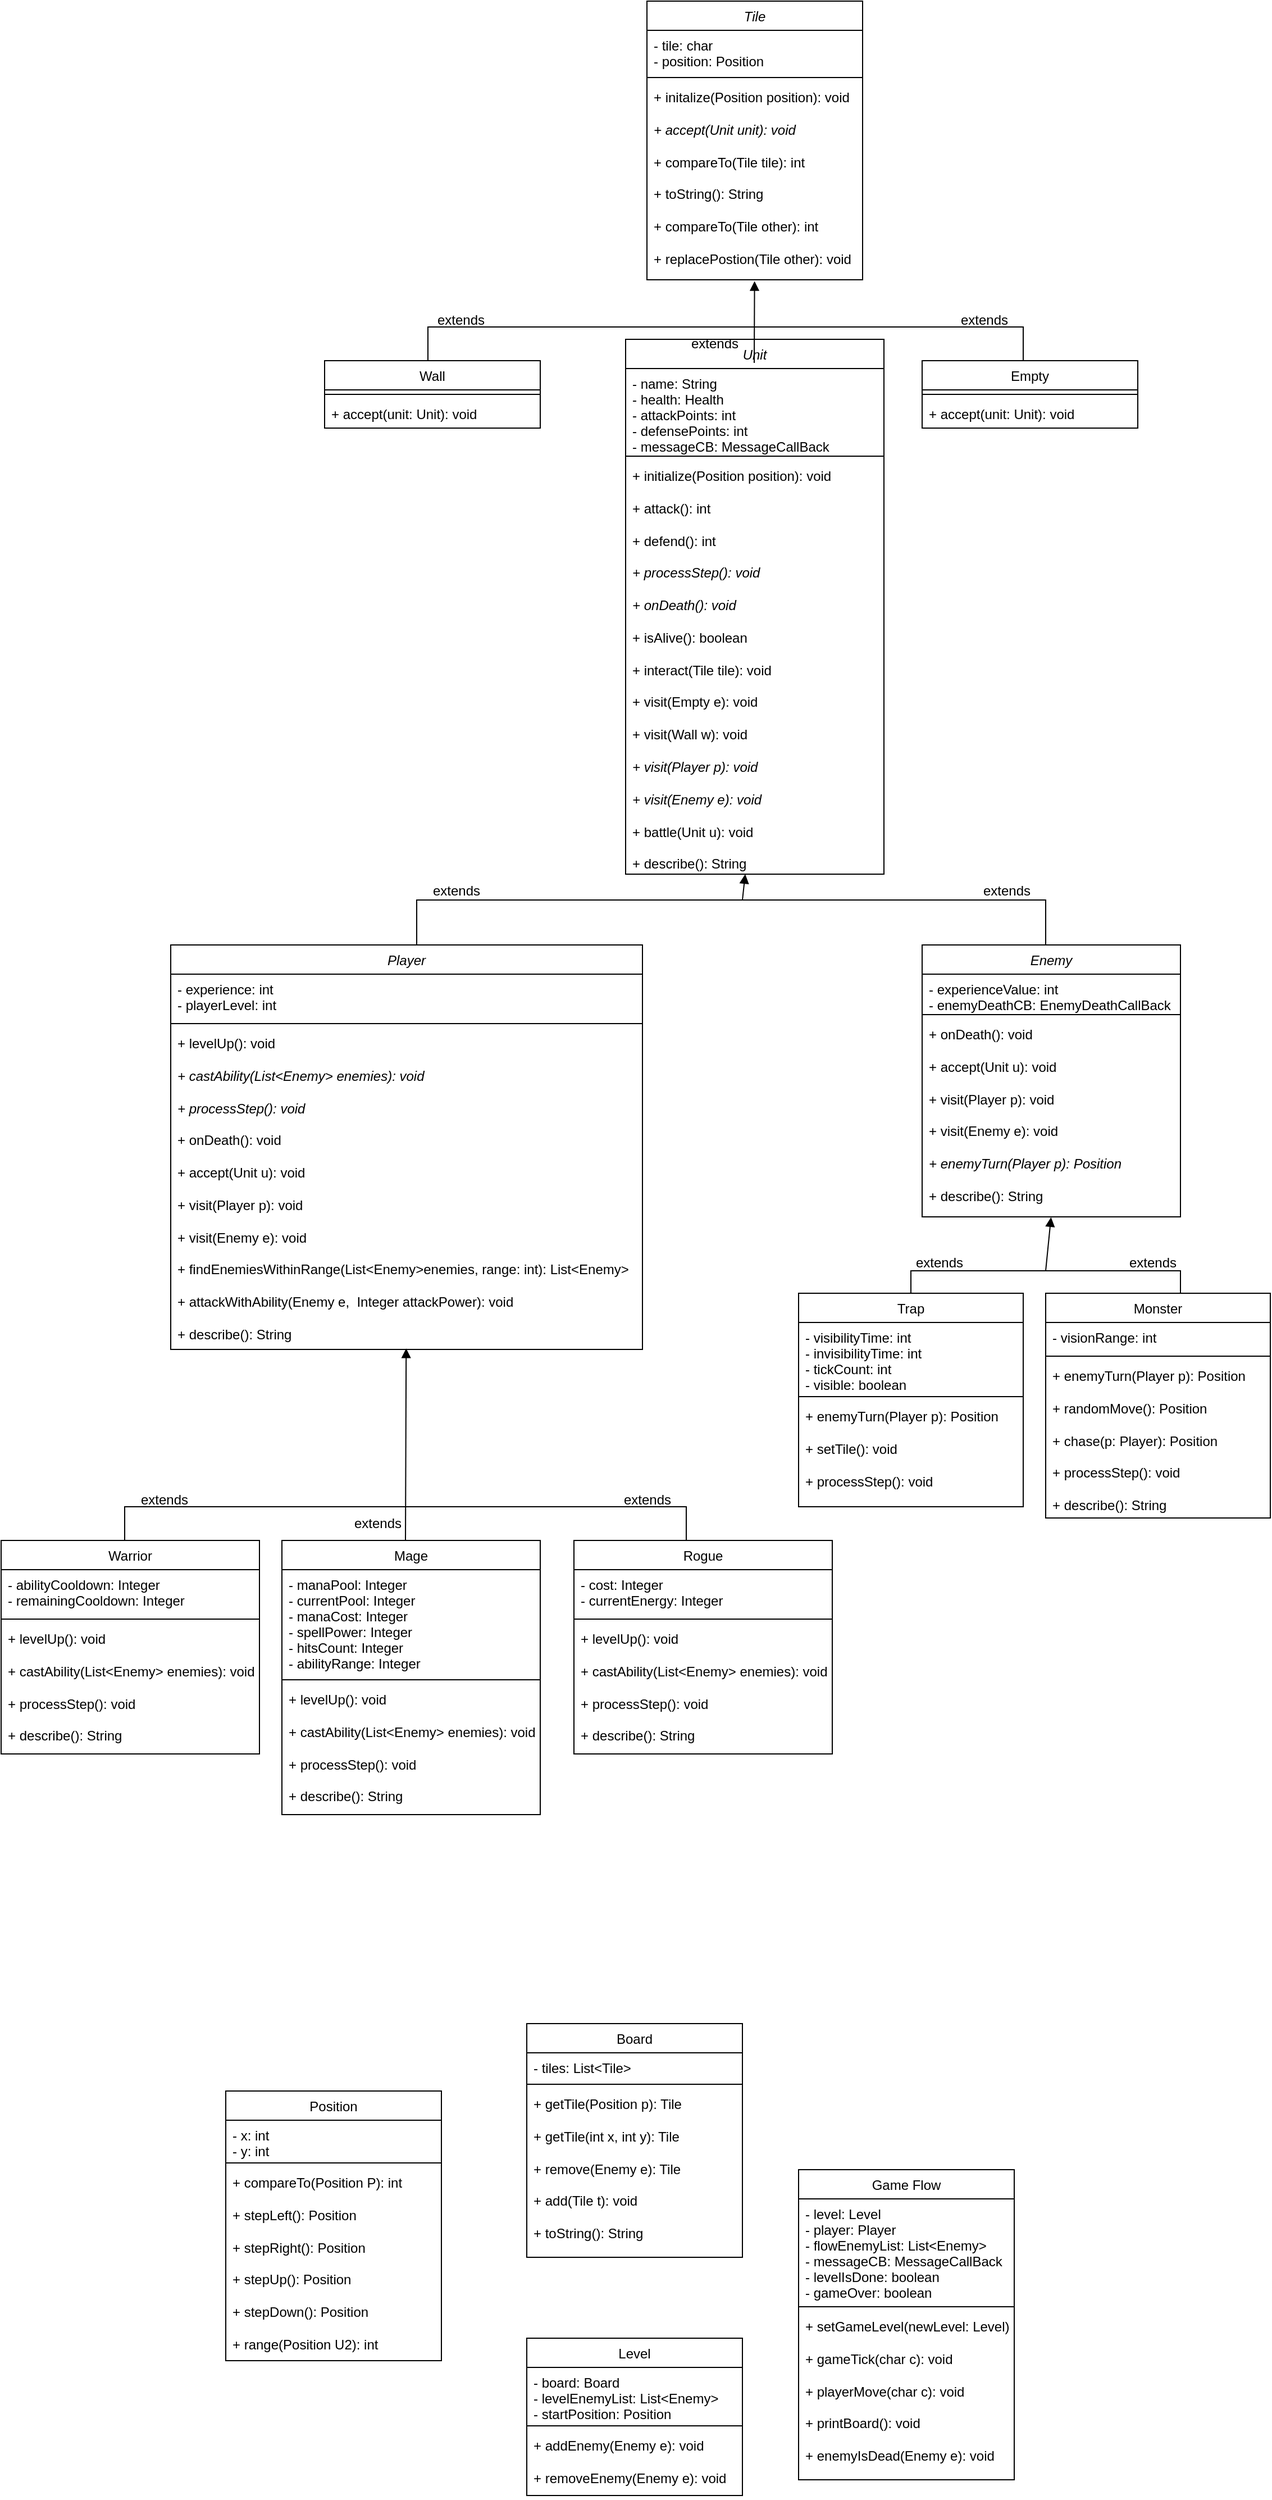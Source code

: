 <mxfile version="20.0.3" type="github">
  <diagram id="C5RBs43oDa-KdzZeNtuy" name="Page-1">
    <mxGraphModel dx="613" dy="417" grid="1" gridSize="10" guides="1" tooltips="1" connect="1" arrows="1" fold="1" page="1" pageScale="1" pageWidth="1169" pageHeight="827" math="0" shadow="0">
      <root>
        <mxCell id="WIyWlLk6GJQsqaUBKTNV-0" />
        <mxCell id="WIyWlLk6GJQsqaUBKTNV-1" parent="WIyWlLk6GJQsqaUBKTNV-0" />
        <mxCell id="zkfFHV4jXpPFQw0GAbJ--0" value="Unit" style="swimlane;fontStyle=2;align=center;verticalAlign=top;childLayout=stackLayout;horizontal=1;startSize=26;horizontalStack=0;resizeParent=1;resizeLast=0;collapsible=1;marginBottom=0;rounded=0;shadow=0;strokeWidth=1;" parent="WIyWlLk6GJQsqaUBKTNV-1" vertex="1">
          <mxGeometry x="566" y="321" width="230" height="476" as="geometry">
            <mxRectangle x="230" y="140" width="160" height="26" as="alternateBounds" />
          </mxGeometry>
        </mxCell>
        <mxCell id="zkfFHV4jXpPFQw0GAbJ--1" value="- name: String&#xa;- health: Health&#xa;- attackPoints: int&#xa;- defensePoints: int&#xa;- messageCB: MessageCallBack&#xa;" style="text;align=left;verticalAlign=top;spacingLeft=4;spacingRight=4;overflow=hidden;rotatable=0;points=[[0,0.5],[1,0.5]];portConstraint=eastwest;" parent="zkfFHV4jXpPFQw0GAbJ--0" vertex="1">
          <mxGeometry y="26" width="230" height="74" as="geometry" />
        </mxCell>
        <mxCell id="zkfFHV4jXpPFQw0GAbJ--4" value="" style="line;html=1;strokeWidth=1;align=left;verticalAlign=middle;spacingTop=-1;spacingLeft=3;spacingRight=3;rotatable=0;labelPosition=right;points=[];portConstraint=eastwest;" parent="zkfFHV4jXpPFQw0GAbJ--0" vertex="1">
          <mxGeometry y="100" width="230" height="8" as="geometry" />
        </mxCell>
        <mxCell id="zkfFHV4jXpPFQw0GAbJ--5" value="+ initialize(Position position): void&lt;br&gt;&lt;br&gt;+ attack(): int&lt;br&gt;&lt;br&gt;+ defend(): int&lt;br&gt;&lt;br&gt;&lt;i&gt;+ processStep(): void&lt;br&gt;&lt;/i&gt;&lt;br&gt;&lt;i&gt;+&amp;nbsp;onDeath(): void&lt;br&gt;&lt;/i&gt;&lt;br&gt;+ isAlive(): boolean&lt;br&gt;&lt;br&gt;+ interact(Tile tile): void&lt;br&gt;&lt;br&gt;+ visit(Empty e): void&lt;br&gt;&lt;br&gt;+ visit(Wall w): void&lt;br&gt;&lt;br&gt;&lt;i&gt;+ visit(Player p): void&lt;br&gt;&lt;/i&gt;&lt;br&gt;&lt;i&gt;+ visit(Enemy e): void&lt;br&gt;&lt;/i&gt;&lt;br&gt;+ battle(Unit u): void&lt;br&gt;&lt;br&gt;+ describe(): String" style="text;align=left;verticalAlign=top;spacingLeft=4;spacingRight=4;overflow=hidden;rotatable=0;points=[[0,0.5],[1,0.5]];portConstraint=eastwest;html=1;" parent="zkfFHV4jXpPFQw0GAbJ--0" vertex="1">
          <mxGeometry y="108" width="230" height="368" as="geometry" />
        </mxCell>
        <mxCell id="zkfFHV4jXpPFQw0GAbJ--6" value="Player" style="swimlane;fontStyle=2;align=center;verticalAlign=top;childLayout=stackLayout;horizontal=1;startSize=26;horizontalStack=0;resizeParent=1;resizeLast=0;collapsible=1;marginBottom=0;rounded=0;shadow=0;strokeWidth=1;" parent="WIyWlLk6GJQsqaUBKTNV-1" vertex="1">
          <mxGeometry x="161" y="860" width="420" height="360" as="geometry">
            <mxRectangle x="130" y="380" width="160" height="26" as="alternateBounds" />
          </mxGeometry>
        </mxCell>
        <mxCell id="zkfFHV4jXpPFQw0GAbJ--7" value="- experience: int&#xa;- playerLevel: int&#xa;" style="text;align=left;verticalAlign=top;spacingLeft=4;spacingRight=4;overflow=hidden;rotatable=0;points=[[0,0.5],[1,0.5]];portConstraint=eastwest;" parent="zkfFHV4jXpPFQw0GAbJ--6" vertex="1">
          <mxGeometry y="26" width="420" height="40" as="geometry" />
        </mxCell>
        <mxCell id="zkfFHV4jXpPFQw0GAbJ--9" value="" style="line;html=1;strokeWidth=1;align=left;verticalAlign=middle;spacingTop=-1;spacingLeft=3;spacingRight=3;rotatable=0;labelPosition=right;points=[];portConstraint=eastwest;" parent="zkfFHV4jXpPFQw0GAbJ--6" vertex="1">
          <mxGeometry y="66" width="420" height="8" as="geometry" />
        </mxCell>
        <mxCell id="zkfFHV4jXpPFQw0GAbJ--11" value="+ levelUp(): void&lt;br&gt;&lt;br&gt;&lt;i&gt;+ castAbility(List&amp;lt;Enemy&amp;gt; enemies): void&lt;br&gt;&lt;/i&gt;&lt;br&gt;&lt;i&gt;+ processStep(): void&lt;br&gt;&lt;/i&gt;&lt;br&gt;+ onDeath(): void&lt;br&gt;&lt;br&gt;+ accept(Unit u): void&lt;br&gt;&lt;br&gt;+ visit(Player p): void&lt;br&gt;&lt;br&gt;+ visit(Enemy e): void&lt;br&gt;&lt;br&gt;+ findEnemiesWithinRange(List&amp;lt;Enemy&amp;gt;enemies, range: int): List&amp;lt;Enemy&amp;gt;&lt;br&gt;&lt;br&gt;+ attackWithAbility(Enemy e,&amp;nbsp; Integer attackPower): void&lt;br&gt;&lt;br&gt;+ describe(): String" style="text;align=left;verticalAlign=top;spacingLeft=4;spacingRight=4;overflow=hidden;rotatable=0;points=[[0,0.5],[1,0.5]];portConstraint=eastwest;html=1;" parent="zkfFHV4jXpPFQw0GAbJ--6" vertex="1">
          <mxGeometry y="74" width="420" height="286" as="geometry" />
        </mxCell>
        <mxCell id="zkfFHV4jXpPFQw0GAbJ--13" value="Enemy" style="swimlane;fontStyle=2;align=center;verticalAlign=top;childLayout=stackLayout;horizontal=1;startSize=26;horizontalStack=0;resizeParent=1;resizeLast=0;collapsible=1;marginBottom=0;rounded=0;shadow=0;strokeWidth=1;" parent="WIyWlLk6GJQsqaUBKTNV-1" vertex="1">
          <mxGeometry x="830" y="860" width="230" height="242" as="geometry">
            <mxRectangle x="340" y="380" width="170" height="26" as="alternateBounds" />
          </mxGeometry>
        </mxCell>
        <mxCell id="zkfFHV4jXpPFQw0GAbJ--14" value="- experienceValue: int&#xa;- enemyDeathCB: EnemyDeathCallBack" style="text;align=left;verticalAlign=top;spacingLeft=4;spacingRight=4;overflow=hidden;rotatable=0;points=[[0,0.5],[1,0.5]];portConstraint=eastwest;" parent="zkfFHV4jXpPFQw0GAbJ--13" vertex="1">
          <mxGeometry y="26" width="230" height="32" as="geometry" />
        </mxCell>
        <mxCell id="zkfFHV4jXpPFQw0GAbJ--15" value="" style="line;html=1;strokeWidth=1;align=left;verticalAlign=middle;spacingTop=-1;spacingLeft=3;spacingRight=3;rotatable=0;labelPosition=right;points=[];portConstraint=eastwest;" parent="zkfFHV4jXpPFQw0GAbJ--13" vertex="1">
          <mxGeometry y="58" width="230" height="8" as="geometry" />
        </mxCell>
        <mxCell id="zhKCruAc7lUHeAgAV0-3-2" value="+ onDeath(): void&lt;br&gt;&lt;br&gt;+ accept(Unit u): void&lt;br&gt;&lt;br&gt;+ visit(Player p): void&lt;br&gt;&lt;br&gt;+ visit(Enemy e): void&lt;br&gt;&lt;br&gt;&lt;i&gt;+ enemyTurn(Player p): Position&lt;br&gt;&lt;/i&gt;&lt;br&gt;+ describe(): String" style="text;align=left;verticalAlign=top;spacingLeft=4;spacingRight=4;overflow=hidden;rotatable=0;points=[[0,0.5],[1,0.5]];portConstraint=eastwest;html=1;" parent="zkfFHV4jXpPFQw0GAbJ--13" vertex="1">
          <mxGeometry y="66" width="230" height="176" as="geometry" />
        </mxCell>
        <mxCell id="zkfFHV4jXpPFQw0GAbJ--17" value="Tile" style="swimlane;fontStyle=2;align=center;verticalAlign=top;childLayout=stackLayout;horizontal=1;startSize=26;horizontalStack=0;resizeParent=1;resizeLast=0;collapsible=1;marginBottom=0;rounded=0;shadow=0;strokeWidth=1;" parent="WIyWlLk6GJQsqaUBKTNV-1" vertex="1">
          <mxGeometry x="585" y="20" width="192" height="248" as="geometry">
            <mxRectangle x="550" y="140" width="160" height="26" as="alternateBounds" />
          </mxGeometry>
        </mxCell>
        <mxCell id="zkfFHV4jXpPFQw0GAbJ--18" value="- tile: char&#xa;- position: Position" style="text;align=left;verticalAlign=top;spacingLeft=4;spacingRight=4;overflow=hidden;rotatable=0;points=[[0,0.5],[1,0.5]];portConstraint=eastwest;" parent="zkfFHV4jXpPFQw0GAbJ--17" vertex="1">
          <mxGeometry y="26" width="192" height="38" as="geometry" />
        </mxCell>
        <mxCell id="zkfFHV4jXpPFQw0GAbJ--23" value="" style="line;html=1;strokeWidth=1;align=left;verticalAlign=middle;spacingTop=-1;spacingLeft=3;spacingRight=3;rotatable=0;labelPosition=right;points=[];portConstraint=eastwest;" parent="zkfFHV4jXpPFQw0GAbJ--17" vertex="1">
          <mxGeometry y="64" width="192" height="8" as="geometry" />
        </mxCell>
        <mxCell id="zkfFHV4jXpPFQw0GAbJ--24" value="+ initalize(Position position): void&lt;br&gt;&lt;br&gt;&lt;i&gt;+ accept(Unit&amp;nbsp;&lt;/i&gt;&lt;i&gt;unit&lt;/i&gt;&lt;i&gt;): void&lt;br&gt;&lt;/i&gt;&lt;br&gt;+ compareTo(Tile tile): int&lt;br&gt;&lt;br&gt;+ toString(): String&lt;br&gt;&lt;br&gt;+ compareTo(Tile other): int&lt;br&gt;&lt;br&gt;+ replacePostion(Tile other): void" style="text;align=left;verticalAlign=top;spacingLeft=4;spacingRight=4;overflow=hidden;rotatable=0;points=[[0,0.5],[1,0.5]];portConstraint=eastwest;html=1;" parent="zkfFHV4jXpPFQw0GAbJ--17" vertex="1">
          <mxGeometry y="72" width="192" height="176" as="geometry" />
        </mxCell>
        <mxCell id="zhKCruAc7lUHeAgAV0-3-3" value="Empty" style="swimlane;fontStyle=0;align=center;verticalAlign=top;childLayout=stackLayout;horizontal=1;startSize=26;horizontalStack=0;resizeParent=1;resizeLast=0;collapsible=1;marginBottom=0;rounded=0;shadow=0;strokeWidth=1;" parent="WIyWlLk6GJQsqaUBKTNV-1" vertex="1">
          <mxGeometry x="830" y="340" width="192" height="60" as="geometry">
            <mxRectangle x="550" y="140" width="160" height="26" as="alternateBounds" />
          </mxGeometry>
        </mxCell>
        <mxCell id="zhKCruAc7lUHeAgAV0-3-5" value="" style="line;html=1;strokeWidth=1;align=left;verticalAlign=middle;spacingTop=-1;spacingLeft=3;spacingRight=3;rotatable=0;labelPosition=right;points=[];portConstraint=eastwest;" parent="zhKCruAc7lUHeAgAV0-3-3" vertex="1">
          <mxGeometry y="26" width="192" height="8" as="geometry" />
        </mxCell>
        <mxCell id="zhKCruAc7lUHeAgAV0-3-6" value="+ accept(unit: Unit): void&lt;br&gt;&lt;br&gt;" style="text;align=left;verticalAlign=top;spacingLeft=4;spacingRight=4;overflow=hidden;rotatable=0;points=[[0,0.5],[1,0.5]];portConstraint=eastwest;html=1;" parent="zhKCruAc7lUHeAgAV0-3-3" vertex="1">
          <mxGeometry y="34" width="192" height="26" as="geometry" />
        </mxCell>
        <mxCell id="zhKCruAc7lUHeAgAV0-3-11" value="Wall" style="swimlane;fontStyle=0;align=center;verticalAlign=top;childLayout=stackLayout;horizontal=1;startSize=26;horizontalStack=0;resizeParent=1;resizeLast=0;collapsible=1;marginBottom=0;rounded=0;shadow=0;strokeWidth=1;" parent="WIyWlLk6GJQsqaUBKTNV-1" vertex="1">
          <mxGeometry x="298" y="340" width="192" height="60" as="geometry">
            <mxRectangle x="550" y="140" width="160" height="26" as="alternateBounds" />
          </mxGeometry>
        </mxCell>
        <mxCell id="zhKCruAc7lUHeAgAV0-3-12" value="" style="line;html=1;strokeWidth=1;align=left;verticalAlign=middle;spacingTop=-1;spacingLeft=3;spacingRight=3;rotatable=0;labelPosition=right;points=[];portConstraint=eastwest;" parent="zhKCruAc7lUHeAgAV0-3-11" vertex="1">
          <mxGeometry y="26" width="192" height="8" as="geometry" />
        </mxCell>
        <mxCell id="zhKCruAc7lUHeAgAV0-3-13" value="+ accept(unit: Unit): void&lt;br&gt;&lt;br&gt;" style="text;align=left;verticalAlign=top;spacingLeft=4;spacingRight=4;overflow=hidden;rotatable=0;points=[[0,0.5],[1,0.5]];portConstraint=eastwest;html=1;" parent="zhKCruAc7lUHeAgAV0-3-11" vertex="1">
          <mxGeometry y="34" width="192" height="26" as="geometry" />
        </mxCell>
        <mxCell id="zhKCruAc7lUHeAgAV0-3-14" value="Monster" style="swimlane;fontStyle=0;align=center;verticalAlign=top;childLayout=stackLayout;horizontal=1;startSize=26;horizontalStack=0;resizeParent=1;resizeLast=0;collapsible=1;marginBottom=0;rounded=0;shadow=0;strokeWidth=1;" parent="WIyWlLk6GJQsqaUBKTNV-1" vertex="1">
          <mxGeometry x="940" y="1170" width="200" height="200" as="geometry">
            <mxRectangle x="340" y="380" width="170" height="26" as="alternateBounds" />
          </mxGeometry>
        </mxCell>
        <mxCell id="zhKCruAc7lUHeAgAV0-3-15" value="- visionRange: int" style="text;align=left;verticalAlign=top;spacingLeft=4;spacingRight=4;overflow=hidden;rotatable=0;points=[[0,0.5],[1,0.5]];portConstraint=eastwest;" parent="zhKCruAc7lUHeAgAV0-3-14" vertex="1">
          <mxGeometry y="26" width="200" height="26" as="geometry" />
        </mxCell>
        <mxCell id="zhKCruAc7lUHeAgAV0-3-16" value="" style="line;html=1;strokeWidth=1;align=left;verticalAlign=middle;spacingTop=-1;spacingLeft=3;spacingRight=3;rotatable=0;labelPosition=right;points=[];portConstraint=eastwest;" parent="zhKCruAc7lUHeAgAV0-3-14" vertex="1">
          <mxGeometry y="52" width="200" height="8" as="geometry" />
        </mxCell>
        <mxCell id="zhKCruAc7lUHeAgAV0-3-17" value="+&amp;nbsp;enemyTurn(Player p): Position&lt;br&gt;&lt;br&gt;+&amp;nbsp;randomMove(): Position&lt;br&gt;&lt;br&gt;+&amp;nbsp;chase(p: Player): Position&lt;br&gt;&lt;br&gt;+&amp;nbsp;processStep(): void&lt;br&gt;&lt;br&gt;+ describe(): String" style="text;align=left;verticalAlign=top;spacingLeft=4;spacingRight=4;overflow=hidden;rotatable=0;points=[[0,0.5],[1,0.5]];portConstraint=eastwest;html=1;" parent="zhKCruAc7lUHeAgAV0-3-14" vertex="1">
          <mxGeometry y="60" width="200" height="140" as="geometry" />
        </mxCell>
        <mxCell id="zhKCruAc7lUHeAgAV0-3-18" value="Trap" style="swimlane;fontStyle=0;align=center;verticalAlign=top;childLayout=stackLayout;horizontal=1;startSize=26;horizontalStack=0;resizeParent=1;resizeLast=0;collapsible=1;marginBottom=0;rounded=0;shadow=0;strokeWidth=1;" parent="WIyWlLk6GJQsqaUBKTNV-1" vertex="1">
          <mxGeometry x="720" y="1170" width="200" height="190" as="geometry">
            <mxRectangle x="340" y="380" width="170" height="26" as="alternateBounds" />
          </mxGeometry>
        </mxCell>
        <mxCell id="zhKCruAc7lUHeAgAV0-3-19" value="- visibilityTime: int&#xa;- invisibilityTime: int&#xa;- tickCount: int&#xa;- visible: boolean" style="text;align=left;verticalAlign=top;spacingLeft=4;spacingRight=4;overflow=hidden;rotatable=0;points=[[0,0.5],[1,0.5]];portConstraint=eastwest;" parent="zhKCruAc7lUHeAgAV0-3-18" vertex="1">
          <mxGeometry y="26" width="200" height="62" as="geometry" />
        </mxCell>
        <mxCell id="zhKCruAc7lUHeAgAV0-3-20" value="" style="line;html=1;strokeWidth=1;align=left;verticalAlign=middle;spacingTop=-1;spacingLeft=3;spacingRight=3;rotatable=0;labelPosition=right;points=[];portConstraint=eastwest;" parent="zhKCruAc7lUHeAgAV0-3-18" vertex="1">
          <mxGeometry y="88" width="200" height="8" as="geometry" />
        </mxCell>
        <mxCell id="zhKCruAc7lUHeAgAV0-3-21" value="+&amp;nbsp;enemyTurn(Player p): Position&lt;br&gt;&lt;br&gt;+&amp;nbsp;setTile(): void&lt;br&gt;&lt;br&gt;+&amp;nbsp;processStep(): void" style="text;align=left;verticalAlign=top;spacingLeft=4;spacingRight=4;overflow=hidden;rotatable=0;points=[[0,0.5],[1,0.5]];portConstraint=eastwest;html=1;" parent="zhKCruAc7lUHeAgAV0-3-18" vertex="1">
          <mxGeometry y="96" width="200" height="86" as="geometry" />
        </mxCell>
        <mxCell id="S_AOafVbOgzcvs6rEPCG-0" value="Warrior" style="swimlane;fontStyle=0;align=center;verticalAlign=top;childLayout=stackLayout;horizontal=1;startSize=26;horizontalStack=0;resizeParent=1;resizeLast=0;collapsible=1;marginBottom=0;rounded=0;shadow=0;strokeWidth=1;" parent="WIyWlLk6GJQsqaUBKTNV-1" vertex="1">
          <mxGeometry x="10" y="1390" width="230" height="190" as="geometry">
            <mxRectangle x="130" y="380" width="160" height="26" as="alternateBounds" />
          </mxGeometry>
        </mxCell>
        <mxCell id="S_AOafVbOgzcvs6rEPCG-1" value="- abilityCooldown: Integer&#xa;- remainingCooldown: Integer" style="text;align=left;verticalAlign=top;spacingLeft=4;spacingRight=4;overflow=hidden;rotatable=0;points=[[0,0.5],[1,0.5]];portConstraint=eastwest;" parent="S_AOafVbOgzcvs6rEPCG-0" vertex="1">
          <mxGeometry y="26" width="230" height="40" as="geometry" />
        </mxCell>
        <mxCell id="S_AOafVbOgzcvs6rEPCG-2" value="" style="line;html=1;strokeWidth=1;align=left;verticalAlign=middle;spacingTop=-1;spacingLeft=3;spacingRight=3;rotatable=0;labelPosition=right;points=[];portConstraint=eastwest;" parent="S_AOafVbOgzcvs6rEPCG-0" vertex="1">
          <mxGeometry y="66" width="230" height="8" as="geometry" />
        </mxCell>
        <mxCell id="S_AOafVbOgzcvs6rEPCG-3" value="+ levelUp(): void&lt;br&gt;&lt;br&gt;+ castAbility(List&amp;lt;Enemy&amp;gt; enemies): void&lt;br&gt;&lt;br&gt;+ processStep(): void&lt;br&gt;&lt;br&gt;+ describe(): String" style="text;align=left;verticalAlign=top;spacingLeft=4;spacingRight=4;overflow=hidden;rotatable=0;points=[[0,0.5],[1,0.5]];portConstraint=eastwest;html=1;" parent="S_AOafVbOgzcvs6rEPCG-0" vertex="1">
          <mxGeometry y="74" width="230" height="116" as="geometry" />
        </mxCell>
        <mxCell id="S_AOafVbOgzcvs6rEPCG-4" value="Rogue" style="swimlane;fontStyle=0;align=center;verticalAlign=top;childLayout=stackLayout;horizontal=1;startSize=26;horizontalStack=0;resizeParent=1;resizeLast=0;collapsible=1;marginBottom=0;rounded=0;shadow=0;strokeWidth=1;" parent="WIyWlLk6GJQsqaUBKTNV-1" vertex="1">
          <mxGeometry x="520" y="1390" width="230" height="190" as="geometry">
            <mxRectangle x="130" y="380" width="160" height="26" as="alternateBounds" />
          </mxGeometry>
        </mxCell>
        <mxCell id="S_AOafVbOgzcvs6rEPCG-5" value="- cost: Integer&#xa;- currentEnergy: Integer" style="text;align=left;verticalAlign=top;spacingLeft=4;spacingRight=4;overflow=hidden;rotatable=0;points=[[0,0.5],[1,0.5]];portConstraint=eastwest;" parent="S_AOafVbOgzcvs6rEPCG-4" vertex="1">
          <mxGeometry y="26" width="230" height="40" as="geometry" />
        </mxCell>
        <mxCell id="S_AOafVbOgzcvs6rEPCG-6" value="" style="line;html=1;strokeWidth=1;align=left;verticalAlign=middle;spacingTop=-1;spacingLeft=3;spacingRight=3;rotatable=0;labelPosition=right;points=[];portConstraint=eastwest;" parent="S_AOafVbOgzcvs6rEPCG-4" vertex="1">
          <mxGeometry y="66" width="230" height="8" as="geometry" />
        </mxCell>
        <mxCell id="S_AOafVbOgzcvs6rEPCG-7" value="+ levelUp(): void&lt;br&gt;&lt;br&gt;+ castAbility(List&amp;lt;Enemy&amp;gt; enemies): void&lt;br&gt;&lt;br&gt;+ processStep(): void&lt;br&gt;&lt;br&gt;+ describe(): String" style="text;align=left;verticalAlign=top;spacingLeft=4;spacingRight=4;overflow=hidden;rotatable=0;points=[[0,0.5],[1,0.5]];portConstraint=eastwest;html=1;" parent="S_AOafVbOgzcvs6rEPCG-4" vertex="1">
          <mxGeometry y="74" width="230" height="116" as="geometry" />
        </mxCell>
        <mxCell id="S_AOafVbOgzcvs6rEPCG-19" style="rounded=0;jumpStyle=none;orthogonalLoop=1;jettySize=auto;html=1;entryX=0.511;entryY=0.997;entryDx=0;entryDy=0;entryPerimeter=0;startArrow=none;startFill=0;endArrow=block;endFill=1;" parent="WIyWlLk6GJQsqaUBKTNV-1" edge="1">
          <mxGeometry relative="1" as="geometry">
            <mxPoint x="370.0" y="1390.0" as="sourcePoint" />
            <mxPoint x="370.62" y="1219.142" as="targetPoint" />
          </mxGeometry>
        </mxCell>
        <mxCell id="S_AOafVbOgzcvs6rEPCG-8" value="Mage" style="swimlane;fontStyle=0;align=center;verticalAlign=top;childLayout=stackLayout;horizontal=1;startSize=26;horizontalStack=0;resizeParent=1;resizeLast=0;collapsible=1;marginBottom=0;rounded=0;shadow=0;strokeWidth=1;" parent="WIyWlLk6GJQsqaUBKTNV-1" vertex="1">
          <mxGeometry x="260" y="1390" width="230" height="244" as="geometry">
            <mxRectangle x="130" y="380" width="160" height="26" as="alternateBounds" />
          </mxGeometry>
        </mxCell>
        <mxCell id="S_AOafVbOgzcvs6rEPCG-9" value="- manaPool: Integer&#xa;- currentPool: Integer&#xa;- manaCost: Integer&#xa;- spellPower: Integer&#xa;- hitsCount: Integer&#xa;- abilityRange: Integer" style="text;align=left;verticalAlign=top;spacingLeft=4;spacingRight=4;overflow=hidden;rotatable=0;points=[[0,0.5],[1,0.5]];portConstraint=eastwest;" parent="S_AOafVbOgzcvs6rEPCG-8" vertex="1">
          <mxGeometry y="26" width="230" height="94" as="geometry" />
        </mxCell>
        <mxCell id="S_AOafVbOgzcvs6rEPCG-10" value="" style="line;html=1;strokeWidth=1;align=left;verticalAlign=middle;spacingTop=-1;spacingLeft=3;spacingRight=3;rotatable=0;labelPosition=right;points=[];portConstraint=eastwest;" parent="S_AOafVbOgzcvs6rEPCG-8" vertex="1">
          <mxGeometry y="120" width="230" height="8" as="geometry" />
        </mxCell>
        <mxCell id="S_AOafVbOgzcvs6rEPCG-11" value="+ levelUp(): void&lt;br&gt;&lt;br&gt;+ castAbility(List&amp;lt;Enemy&amp;gt; enemies): void&lt;br&gt;&lt;br&gt;+ processStep(): void&lt;br&gt;&lt;br&gt;+ describe(): String" style="text;align=left;verticalAlign=top;spacingLeft=4;spacingRight=4;overflow=hidden;rotatable=0;points=[[0,0.5],[1,0.5]];portConstraint=eastwest;html=1;" parent="S_AOafVbOgzcvs6rEPCG-8" vertex="1">
          <mxGeometry y="128" width="230" height="116" as="geometry" />
        </mxCell>
        <mxCell id="S_AOafVbOgzcvs6rEPCG-20" value="" style="shape=partialRectangle;whiteSpace=wrap;html=1;top=0;left=0;fillColor=none;rotation=-180;" parent="WIyWlLk6GJQsqaUBKTNV-1" vertex="1">
          <mxGeometry x="120" y="1360" width="250" height="30" as="geometry" />
        </mxCell>
        <mxCell id="S_AOafVbOgzcvs6rEPCG-22" value="" style="shape=partialRectangle;whiteSpace=wrap;html=1;top=0;left=0;fillColor=none;rotation=-180;direction=east;flipV=0;flipH=1;" parent="WIyWlLk6GJQsqaUBKTNV-1" vertex="1">
          <mxGeometry x="370" y="1360" width="250" height="30" as="geometry" />
        </mxCell>
        <mxCell id="S_AOafVbOgzcvs6rEPCG-23" value="" style="shape=partialRectangle;whiteSpace=wrap;html=1;bottom=0;right=0;fillColor=none;" parent="WIyWlLk6GJQsqaUBKTNV-1" vertex="1">
          <mxGeometry x="820" y="1150" width="120" height="20" as="geometry" />
        </mxCell>
        <mxCell id="S_AOafVbOgzcvs6rEPCG-25" style="edgeStyle=none;rounded=0;jumpStyle=none;orthogonalLoop=1;jettySize=auto;html=1;exitX=0;exitY=0;exitDx=0;exitDy=0;startArrow=none;startFill=0;endArrow=block;endFill=1;entryX=0.499;entryY=1.002;entryDx=0;entryDy=0;entryPerimeter=0;" parent="WIyWlLk6GJQsqaUBKTNV-1" source="S_AOafVbOgzcvs6rEPCG-24" target="zhKCruAc7lUHeAgAV0-3-2" edge="1">
          <mxGeometry relative="1" as="geometry" />
        </mxCell>
        <mxCell id="S_AOafVbOgzcvs6rEPCG-24" value="" style="shape=partialRectangle;whiteSpace=wrap;html=1;bottom=0;right=0;fillColor=none;flipH=1;" parent="WIyWlLk6GJQsqaUBKTNV-1" vertex="1">
          <mxGeometry x="940" y="1150" width="120" height="20" as="geometry" />
        </mxCell>
        <mxCell id="S_AOafVbOgzcvs6rEPCG-26" value="extends" style="text;html=1;align=center;verticalAlign=middle;resizable=0;points=[];autosize=1;strokeColor=none;fillColor=none;" parent="WIyWlLk6GJQsqaUBKTNV-1" vertex="1">
          <mxGeometry x="120" y="1339" width="70" height="30" as="geometry" />
        </mxCell>
        <mxCell id="S_AOafVbOgzcvs6rEPCG-27" value="extends" style="text;html=1;align=center;verticalAlign=middle;resizable=0;points=[];autosize=1;strokeColor=none;fillColor=none;" parent="WIyWlLk6GJQsqaUBKTNV-1" vertex="1">
          <mxGeometry x="550" y="1339" width="70" height="30" as="geometry" />
        </mxCell>
        <mxCell id="S_AOafVbOgzcvs6rEPCG-28" value="extends" style="text;html=1;align=center;verticalAlign=middle;resizable=0;points=[];autosize=1;strokeColor=none;fillColor=none;" parent="WIyWlLk6GJQsqaUBKTNV-1" vertex="1">
          <mxGeometry x="310" y="1360" width="70" height="30" as="geometry" />
        </mxCell>
        <mxCell id="S_AOafVbOgzcvs6rEPCG-29" value="extends" style="text;html=1;align=center;verticalAlign=middle;resizable=0;points=[];autosize=1;strokeColor=none;fillColor=none;" parent="WIyWlLk6GJQsqaUBKTNV-1" vertex="1">
          <mxGeometry x="810" y="1128" width="70" height="30" as="geometry" />
        </mxCell>
        <mxCell id="S_AOafVbOgzcvs6rEPCG-30" value="extends" style="text;html=1;align=center;verticalAlign=middle;resizable=0;points=[];autosize=1;strokeColor=none;fillColor=none;" parent="WIyWlLk6GJQsqaUBKTNV-1" vertex="1">
          <mxGeometry x="1000" y="1128" width="70" height="30" as="geometry" />
        </mxCell>
        <mxCell id="S_AOafVbOgzcvs6rEPCG-32" value="" style="shape=partialRectangle;whiteSpace=wrap;html=1;bottom=0;right=0;fillColor=none;" parent="WIyWlLk6GJQsqaUBKTNV-1" vertex="1">
          <mxGeometry x="380" y="820" width="290" height="40" as="geometry" />
        </mxCell>
        <mxCell id="S_AOafVbOgzcvs6rEPCG-34" style="edgeStyle=none;rounded=0;jumpStyle=none;orthogonalLoop=1;jettySize=auto;html=1;exitX=0;exitY=0;exitDx=0;exitDy=0;entryX=0.463;entryY=1;entryDx=0;entryDy=0;entryPerimeter=0;startArrow=none;startFill=0;endArrow=block;endFill=1;" parent="WIyWlLk6GJQsqaUBKTNV-1" source="S_AOafVbOgzcvs6rEPCG-33" target="zkfFHV4jXpPFQw0GAbJ--5" edge="1">
          <mxGeometry relative="1" as="geometry" />
        </mxCell>
        <mxCell id="S_AOafVbOgzcvs6rEPCG-33" value="" style="shape=partialRectangle;whiteSpace=wrap;html=1;bottom=0;right=0;fillColor=none;flipH=1;" parent="WIyWlLk6GJQsqaUBKTNV-1" vertex="1">
          <mxGeometry x="670" y="820" width="270" height="40" as="geometry" />
        </mxCell>
        <mxCell id="S_AOafVbOgzcvs6rEPCG-35" style="rounded=0;jumpStyle=none;orthogonalLoop=1;jettySize=auto;html=1;startArrow=none;startFill=0;endArrow=block;endFill=1;entryX=0.499;entryY=1.007;entryDx=0;entryDy=0;entryPerimeter=0;exitX=1.007;exitY=1.065;exitDx=0;exitDy=0;exitPerimeter=0;" parent="WIyWlLk6GJQsqaUBKTNV-1" source="S_AOafVbOgzcvs6rEPCG-40" target="zkfFHV4jXpPFQw0GAbJ--24" edge="1">
          <mxGeometry relative="1" as="geometry">
            <mxPoint x="670" y="340" as="sourcePoint" />
            <mxPoint x="680" y="260" as="targetPoint" />
          </mxGeometry>
        </mxCell>
        <mxCell id="S_AOafVbOgzcvs6rEPCG-36" value="" style="shape=partialRectangle;whiteSpace=wrap;html=1;top=0;left=0;fillColor=none;rotation=-180;" parent="WIyWlLk6GJQsqaUBKTNV-1" vertex="1">
          <mxGeometry x="390" y="310" width="280" height="30" as="geometry" />
        </mxCell>
        <mxCell id="S_AOafVbOgzcvs6rEPCG-37" value="" style="shape=partialRectangle;whiteSpace=wrap;html=1;top=0;left=0;fillColor=none;rotation=-180;direction=east;flipV=0;flipH=1;" parent="WIyWlLk6GJQsqaUBKTNV-1" vertex="1">
          <mxGeometry x="670" y="310" width="250" height="30" as="geometry" />
        </mxCell>
        <mxCell id="S_AOafVbOgzcvs6rEPCG-38" value="extends" style="text;html=1;align=center;verticalAlign=middle;resizable=0;points=[];autosize=1;strokeColor=none;fillColor=none;" parent="WIyWlLk6GJQsqaUBKTNV-1" vertex="1">
          <mxGeometry x="384" y="289" width="70" height="30" as="geometry" />
        </mxCell>
        <mxCell id="S_AOafVbOgzcvs6rEPCG-39" value="extends" style="text;html=1;align=center;verticalAlign=middle;resizable=0;points=[];autosize=1;strokeColor=none;fillColor=none;" parent="WIyWlLk6GJQsqaUBKTNV-1" vertex="1">
          <mxGeometry x="850" y="289" width="70" height="30" as="geometry" />
        </mxCell>
        <mxCell id="S_AOafVbOgzcvs6rEPCG-40" value="extends" style="text;html=1;align=center;verticalAlign=middle;resizable=0;points=[];autosize=1;strokeColor=none;fillColor=none;" parent="WIyWlLk6GJQsqaUBKTNV-1" vertex="1">
          <mxGeometry x="610" y="310" width="70" height="30" as="geometry" />
        </mxCell>
        <mxCell id="S_AOafVbOgzcvs6rEPCG-41" value="extends" style="text;html=1;align=center;verticalAlign=middle;resizable=0;points=[];autosize=1;strokeColor=none;fillColor=none;" parent="WIyWlLk6GJQsqaUBKTNV-1" vertex="1">
          <mxGeometry x="380" y="797" width="70" height="30" as="geometry" />
        </mxCell>
        <mxCell id="S_AOafVbOgzcvs6rEPCG-42" value="extends" style="text;html=1;align=center;verticalAlign=middle;resizable=0;points=[];autosize=1;strokeColor=none;fillColor=none;" parent="WIyWlLk6GJQsqaUBKTNV-1" vertex="1">
          <mxGeometry x="870" y="797" width="70" height="30" as="geometry" />
        </mxCell>
        <mxCell id="DF8nXH2U8TMIkkzXMWSP-0" value="Board" style="swimlane;fontStyle=0;align=center;verticalAlign=top;childLayout=stackLayout;horizontal=1;startSize=26;horizontalStack=0;resizeParent=1;resizeLast=0;collapsible=1;marginBottom=0;rounded=0;shadow=0;strokeWidth=1;" vertex="1" parent="WIyWlLk6GJQsqaUBKTNV-1">
          <mxGeometry x="478" y="1820" width="192" height="208" as="geometry">
            <mxRectangle x="550" y="140" width="160" height="26" as="alternateBounds" />
          </mxGeometry>
        </mxCell>
        <mxCell id="DF8nXH2U8TMIkkzXMWSP-1" value="- tiles: List&lt;Tile&gt;" style="text;align=left;verticalAlign=top;spacingLeft=4;spacingRight=4;overflow=hidden;rotatable=0;points=[[0,0.5],[1,0.5]];portConstraint=eastwest;" vertex="1" parent="DF8nXH2U8TMIkkzXMWSP-0">
          <mxGeometry y="26" width="192" height="24" as="geometry" />
        </mxCell>
        <mxCell id="DF8nXH2U8TMIkkzXMWSP-2" value="" style="line;html=1;strokeWidth=1;align=left;verticalAlign=middle;spacingTop=-1;spacingLeft=3;spacingRight=3;rotatable=0;labelPosition=right;points=[];portConstraint=eastwest;" vertex="1" parent="DF8nXH2U8TMIkkzXMWSP-0">
          <mxGeometry y="50" width="192" height="8" as="geometry" />
        </mxCell>
        <mxCell id="DF8nXH2U8TMIkkzXMWSP-3" value="+ getTile(Position p): Tile&lt;br&gt;&lt;br&gt;+ getTile(int x, int y): Tile&lt;br&gt;&lt;br&gt;+ remove(Enemy e): Tile&lt;br&gt;&lt;br&gt;+ add(Tile t): void&lt;br&gt;&lt;br&gt;+ toString(): String&lt;br&gt;" style="text;align=left;verticalAlign=top;spacingLeft=4;spacingRight=4;overflow=hidden;rotatable=0;points=[[0,0.5],[1,0.5]];portConstraint=eastwest;html=1;" vertex="1" parent="DF8nXH2U8TMIkkzXMWSP-0">
          <mxGeometry y="58" width="192" height="134" as="geometry" />
        </mxCell>
        <mxCell id="DF8nXH2U8TMIkkzXMWSP-4" value="Game Flow" style="swimlane;fontStyle=0;align=center;verticalAlign=top;childLayout=stackLayout;horizontal=1;startSize=26;horizontalStack=0;resizeParent=1;resizeLast=0;collapsible=1;marginBottom=0;rounded=0;shadow=0;strokeWidth=1;" vertex="1" parent="WIyWlLk6GJQsqaUBKTNV-1">
          <mxGeometry x="720" y="1950" width="192" height="276" as="geometry">
            <mxRectangle x="550" y="140" width="160" height="26" as="alternateBounds" />
          </mxGeometry>
        </mxCell>
        <mxCell id="DF8nXH2U8TMIkkzXMWSP-5" value="- level: Level&#xa;- player: Player&#xa;- flowEnemyList: List&lt;Enemy&gt;&#xa;- messageCB: MessageCallBack&#xa;- levelIsDone: boolean&#xa;- gameOver: boolean" style="text;align=left;verticalAlign=top;spacingLeft=4;spacingRight=4;overflow=hidden;rotatable=0;points=[[0,0.5],[1,0.5]];portConstraint=eastwest;" vertex="1" parent="DF8nXH2U8TMIkkzXMWSP-4">
          <mxGeometry y="26" width="192" height="92" as="geometry" />
        </mxCell>
        <mxCell id="DF8nXH2U8TMIkkzXMWSP-6" value="" style="line;html=1;strokeWidth=1;align=left;verticalAlign=middle;spacingTop=-1;spacingLeft=3;spacingRight=3;rotatable=0;labelPosition=right;points=[];portConstraint=eastwest;" vertex="1" parent="DF8nXH2U8TMIkkzXMWSP-4">
          <mxGeometry y="118" width="192" height="8" as="geometry" />
        </mxCell>
        <mxCell id="DF8nXH2U8TMIkkzXMWSP-7" value="+ setGameLevel&lt;span style=&quot;background-color: initial;&quot;&gt;(newLevel: Level): void&lt;/span&gt;&lt;br&gt;&lt;br&gt;+ gameTick(char c): void&lt;br&gt;&lt;br&gt;+ playerMove(char c): void&lt;br&gt;&lt;br&gt;+ printBoard(): void&lt;br&gt;&lt;br&gt;+ enemyIsDead(Enemy e): void" style="text;align=left;verticalAlign=top;spacingLeft=4;spacingRight=4;overflow=hidden;rotatable=0;points=[[0,0.5],[1,0.5]];portConstraint=eastwest;html=1;" vertex="1" parent="DF8nXH2U8TMIkkzXMWSP-4">
          <mxGeometry y="126" width="192" height="150" as="geometry" />
        </mxCell>
        <mxCell id="DF8nXH2U8TMIkkzXMWSP-8" value="Level" style="swimlane;fontStyle=0;align=center;verticalAlign=top;childLayout=stackLayout;horizontal=1;startSize=26;horizontalStack=0;resizeParent=1;resizeLast=0;collapsible=1;marginBottom=0;rounded=0;shadow=0;strokeWidth=1;" vertex="1" parent="WIyWlLk6GJQsqaUBKTNV-1">
          <mxGeometry x="478" y="2100" width="192" height="140" as="geometry">
            <mxRectangle x="550" y="140" width="160" height="26" as="alternateBounds" />
          </mxGeometry>
        </mxCell>
        <mxCell id="DF8nXH2U8TMIkkzXMWSP-9" value="- board: Board&#xa;- levelEnemyList: List&lt;Enemy&gt;&#xa;- startPosition: Position" style="text;align=left;verticalAlign=top;spacingLeft=4;spacingRight=4;overflow=hidden;rotatable=0;points=[[0,0.5],[1,0.5]];portConstraint=eastwest;" vertex="1" parent="DF8nXH2U8TMIkkzXMWSP-8">
          <mxGeometry y="26" width="192" height="48" as="geometry" />
        </mxCell>
        <mxCell id="DF8nXH2U8TMIkkzXMWSP-10" value="" style="line;html=1;strokeWidth=1;align=left;verticalAlign=middle;spacingTop=-1;spacingLeft=3;spacingRight=3;rotatable=0;labelPosition=right;points=[];portConstraint=eastwest;" vertex="1" parent="DF8nXH2U8TMIkkzXMWSP-8">
          <mxGeometry y="74" width="192" height="8" as="geometry" />
        </mxCell>
        <mxCell id="DF8nXH2U8TMIkkzXMWSP-11" value="+ addEnemy(Enemy e): void&lt;br&gt;&lt;br&gt;+ removeEnemy(Enemy e): void" style="text;align=left;verticalAlign=top;spacingLeft=4;spacingRight=4;overflow=hidden;rotatable=0;points=[[0,0.5],[1,0.5]];portConstraint=eastwest;html=1;" vertex="1" parent="DF8nXH2U8TMIkkzXMWSP-8">
          <mxGeometry y="82" width="192" height="58" as="geometry" />
        </mxCell>
        <mxCell id="DF8nXH2U8TMIkkzXMWSP-12" value="Position" style="swimlane;fontStyle=0;align=center;verticalAlign=top;childLayout=stackLayout;horizontal=1;startSize=26;horizontalStack=0;resizeParent=1;resizeLast=0;collapsible=1;marginBottom=0;rounded=0;shadow=0;strokeWidth=1;" vertex="1" parent="WIyWlLk6GJQsqaUBKTNV-1">
          <mxGeometry x="210" y="1880" width="192" height="240" as="geometry">
            <mxRectangle x="550" y="140" width="160" height="26" as="alternateBounds" />
          </mxGeometry>
        </mxCell>
        <mxCell id="DF8nXH2U8TMIkkzXMWSP-13" value="- x: int&#xa;- y: int" style="text;align=left;verticalAlign=top;spacingLeft=4;spacingRight=4;overflow=hidden;rotatable=0;points=[[0,0.5],[1,0.5]];portConstraint=eastwest;" vertex="1" parent="DF8nXH2U8TMIkkzXMWSP-12">
          <mxGeometry y="26" width="192" height="34" as="geometry" />
        </mxCell>
        <mxCell id="DF8nXH2U8TMIkkzXMWSP-14" value="" style="line;html=1;strokeWidth=1;align=left;verticalAlign=middle;spacingTop=-1;spacingLeft=3;spacingRight=3;rotatable=0;labelPosition=right;points=[];portConstraint=eastwest;" vertex="1" parent="DF8nXH2U8TMIkkzXMWSP-12">
          <mxGeometry y="60" width="192" height="8" as="geometry" />
        </mxCell>
        <mxCell id="DF8nXH2U8TMIkkzXMWSP-15" value="+ compareTo(Position P): int&lt;br&gt;&lt;br&gt;+ stepLeft(): Position&lt;br&gt;&lt;br&gt;+ stepRight(): Position&lt;br&gt;&lt;br&gt;+ stepUp(): Position&lt;br&gt;&lt;br&gt;+ stepDown(): Position&lt;br&gt;&lt;br&gt;+ range(Position U2): int" style="text;align=left;verticalAlign=top;spacingLeft=4;spacingRight=4;overflow=hidden;rotatable=0;points=[[0,0.5],[1,0.5]];portConstraint=eastwest;html=1;" vertex="1" parent="DF8nXH2U8TMIkkzXMWSP-12">
          <mxGeometry y="68" width="192" height="170" as="geometry" />
        </mxCell>
      </root>
    </mxGraphModel>
  </diagram>
</mxfile>
